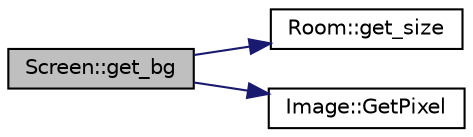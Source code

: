 digraph "Screen::get_bg"
{
 // LATEX_PDF_SIZE
  edge [fontname="Helvetica",fontsize="10",labelfontname="Helvetica",labelfontsize="10"];
  node [fontname="Helvetica",fontsize="10",shape=record];
  rankdir="LR";
  Node1 [label="Screen::get_bg",height=0.2,width=0.4,color="black", fillcolor="grey75", style="filled", fontcolor="black",tooltip=" "];
  Node1 -> Node2 [color="midnightblue",fontsize="10",style="solid",fontname="Helvetica"];
  Node2 [label="Room::get_size",height=0.2,width=0.4,color="black", fillcolor="white", style="filled",URL="$classRoom.html#a4f708410e7e53b476d5c5f3c1a0f562d",tooltip=" "];
  Node1 -> Node3 [color="midnightblue",fontsize="10",style="solid",fontname="Helvetica"];
  Node3 [label="Image::GetPixel",height=0.2,width=0.4,color="black", fillcolor="white", style="filled",URL="$structImage.html#a376a8990402b0f5b584281f688bb982e",tooltip=" "];
}
